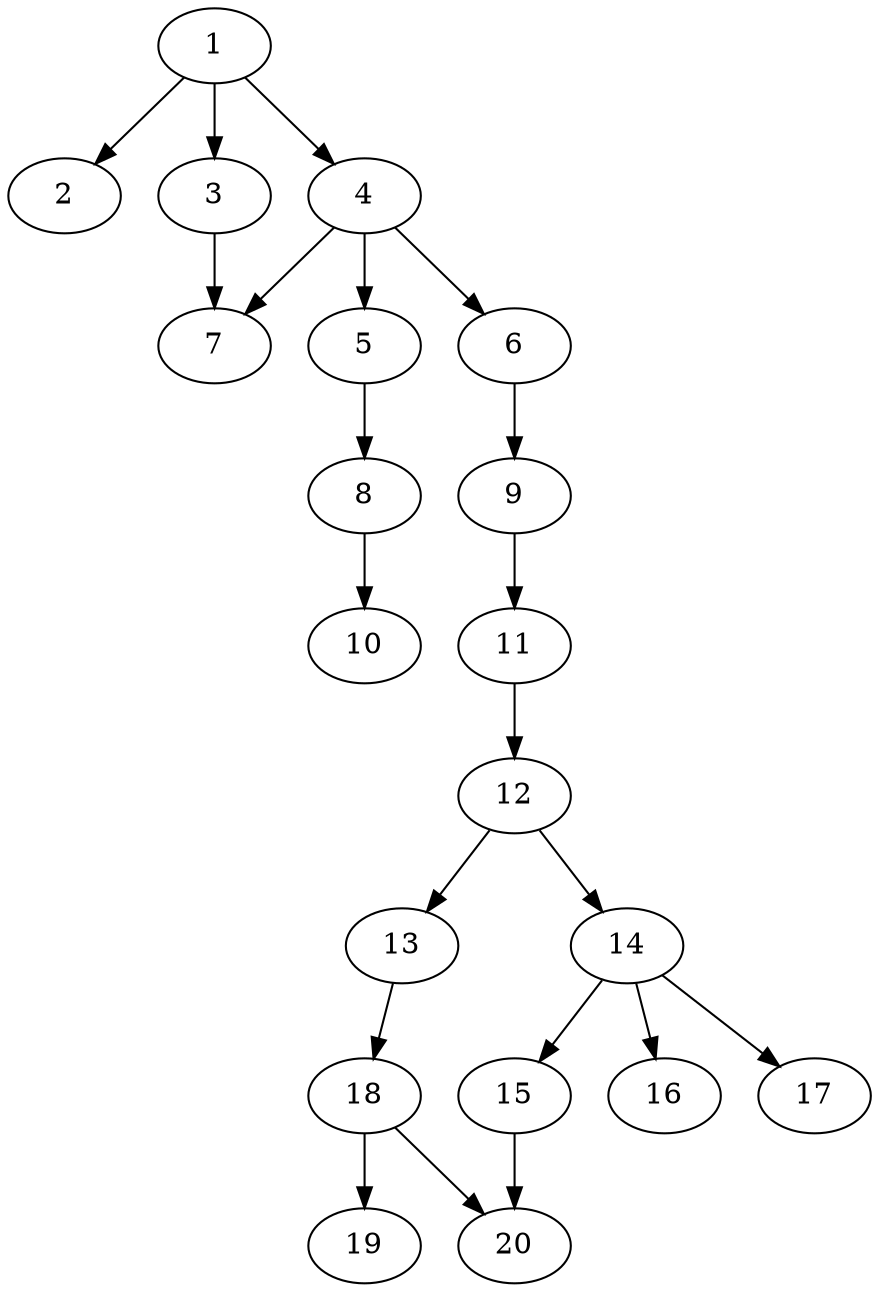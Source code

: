 // DAG automatically generated by daggen at Sat Jul 27 15:35:20 2019
// ./daggen --dot -n 20 --ccr 0.4 --fat 0.4 --regular 0.5 --density 0.5 --mindata 5242880 --maxdata 52428800 
digraph G {
  1 [size="95060480", alpha="0.10", expect_size="38024192"] 
  1 -> 2 [size ="38024192"]
  1 -> 3 [size ="38024192"]
  1 -> 4 [size ="38024192"]
  2 [size="40995840", alpha="0.15", expect_size="16398336"] 
  3 [size="117030400", alpha="0.16", expect_size="46812160"] 
  3 -> 7 [size ="46812160"]
  4 [size="49600000", alpha="0.14", expect_size="19840000"] 
  4 -> 5 [size ="19840000"]
  4 -> 6 [size ="19840000"]
  4 -> 7 [size ="19840000"]
  5 [size="27258880", alpha="0.16", expect_size="10903552"] 
  5 -> 8 [size ="10903552"]
  6 [size="67220480", alpha="0.14", expect_size="26888192"] 
  6 -> 9 [size ="26888192"]
  7 [size="27878400", alpha="0.14", expect_size="11151360"] 
  8 [size="51043840", alpha="0.04", expect_size="20417536"] 
  8 -> 10 [size ="20417536"]
  9 [size="19742720", alpha="0.13", expect_size="7897088"] 
  9 -> 11 [size ="7897088"]
  10 [size="23787520", alpha="0.12", expect_size="9515008"] 
  11 [size="97088000", alpha="0.12", expect_size="38835200"] 
  11 -> 12 [size ="38835200"]
  12 [size="39639040", alpha="0.15", expect_size="15855616"] 
  12 -> 13 [size ="15855616"]
  12 -> 14 [size ="15855616"]
  13 [size="126794240", alpha="0.03", expect_size="50717696"] 
  13 -> 18 [size ="50717696"]
  14 [size="104450560", alpha="0.02", expect_size="41780224"] 
  14 -> 15 [size ="41780224"]
  14 -> 16 [size ="41780224"]
  14 -> 17 [size ="41780224"]
  15 [size="69125120", alpha="0.08", expect_size="27650048"] 
  15 -> 20 [size ="27650048"]
  16 [size="48040960", alpha="0.13", expect_size="19216384"] 
  17 [size="14535680", alpha="0.02", expect_size="5814272"] 
  18 [size="95925760", alpha="0.11", expect_size="38370304"] 
  18 -> 19 [size ="38370304"]
  18 -> 20 [size ="38370304"]
  19 [size="122129920", alpha="0.09", expect_size="48851968"] 
  20 [size="77972480", alpha="0.14", expect_size="31188992"] 
}
